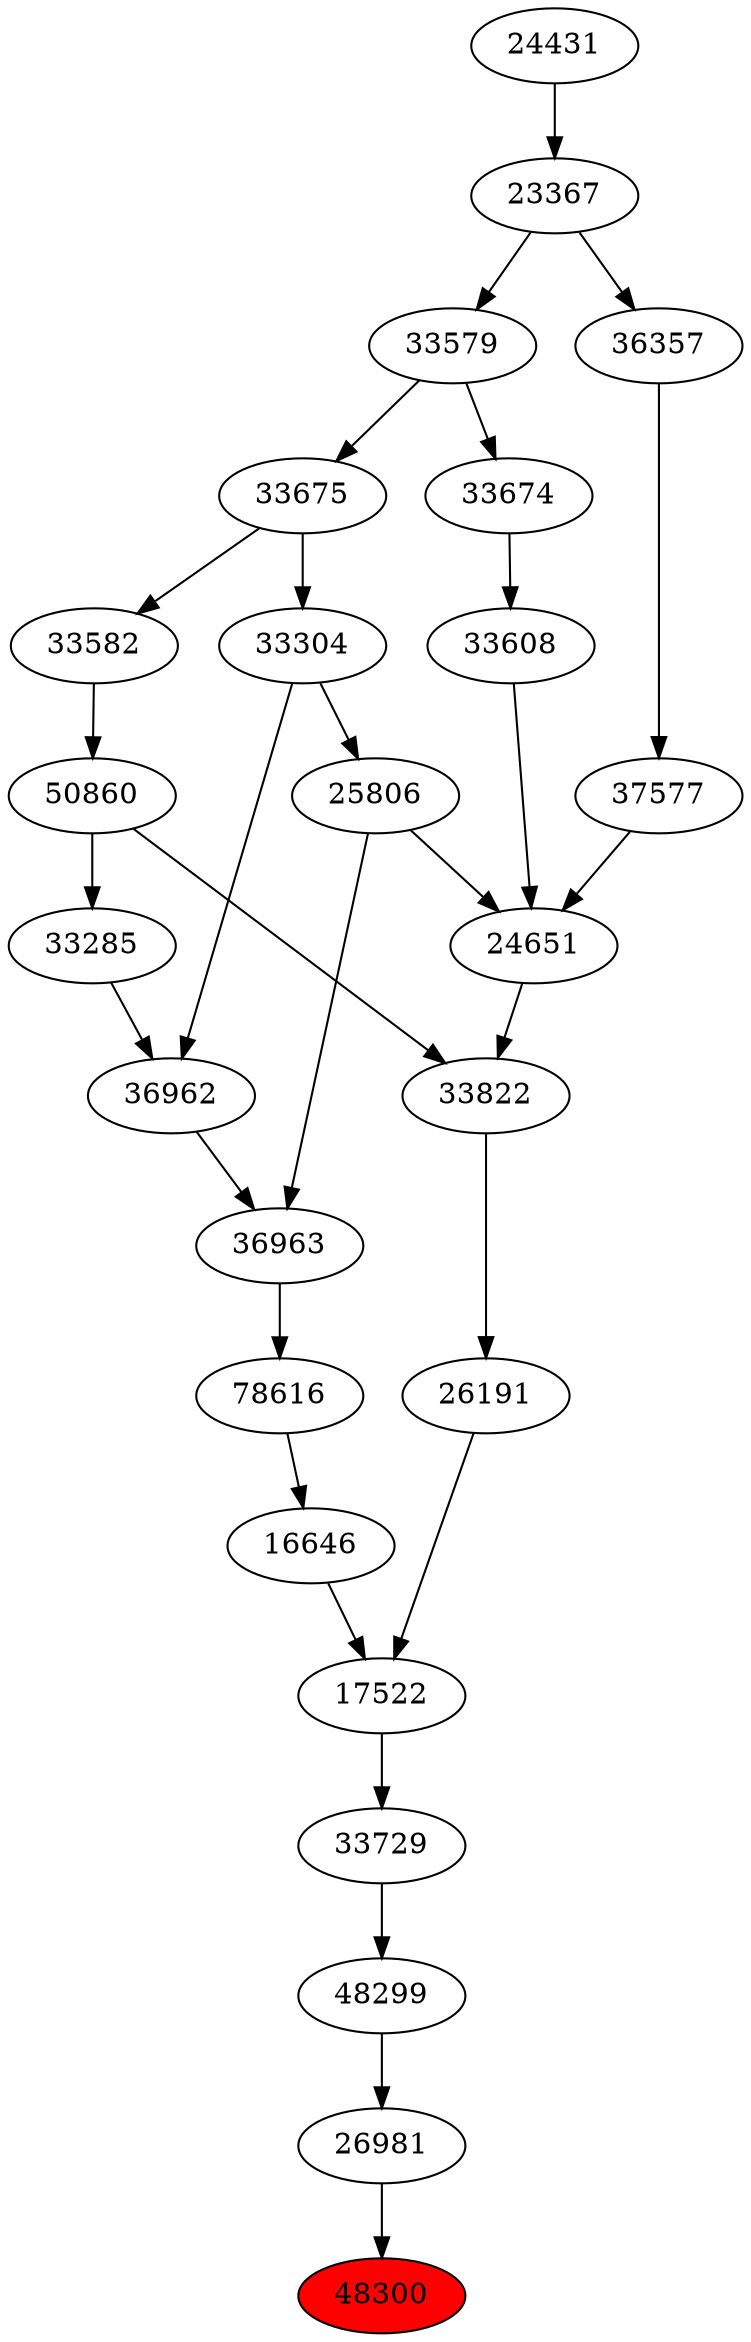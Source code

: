 strict digraph{ 
48300 [label="48300" fillcolor=red style=filled]
26981 -> 48300
26981 [label="26981"]
48299 -> 26981
48299 [label="48299"]
33729 -> 48299
33729 [label="33729"]
17522 -> 33729
17522 [label="17522"]
16646 -> 17522
26191 -> 17522
16646 [label="16646"]
78616 -> 16646
26191 [label="26191"]
33822 -> 26191
78616 [label="78616"]
36963 -> 78616
33822 [label="33822"]
24651 -> 33822
50860 -> 33822
36963 [label="36963"]
36962 -> 36963
25806 -> 36963
24651 [label="24651"]
25806 -> 24651
33608 -> 24651
37577 -> 24651
50860 [label="50860"]
33582 -> 50860
36962 [label="36962"]
33285 -> 36962
33304 -> 36962
25806 [label="25806"]
33304 -> 25806
33608 [label="33608"]
33674 -> 33608
37577 [label="37577"]
36357 -> 37577
33582 [label="33582"]
33675 -> 33582
33285 [label="33285"]
50860 -> 33285
33304 [label="33304"]
33675 -> 33304
33674 [label="33674"]
33579 -> 33674
36357 [label="36357"]
23367 -> 36357
33675 [label="33675"]
33579 -> 33675
33579 [label="33579"]
23367 -> 33579
23367 [label="23367"]
24431 -> 23367
24431 [label="24431"]
}